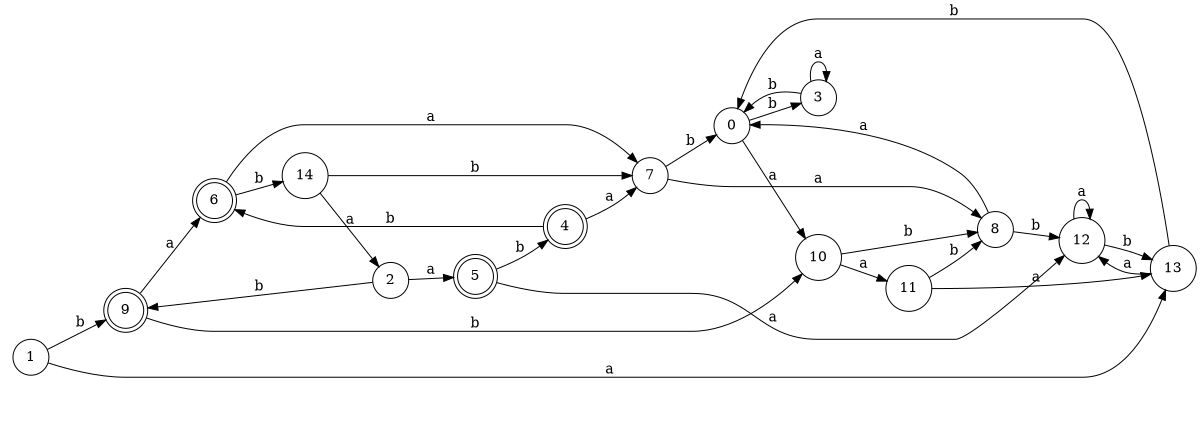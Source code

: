 digraph n12_5 {
__start0 [label="" shape="none"];

rankdir=LR;
size="8,5";

s0 [style="filled", color="black", fillcolor="white" shape="circle", label="0"];
s1 [style="filled", color="black", fillcolor="white" shape="circle", label="1"];
s2 [style="filled", color="black", fillcolor="white" shape="circle", label="2"];
s3 [style="filled", color="black", fillcolor="white" shape="circle", label="3"];
s4 [style="rounded,filled", color="black", fillcolor="white" shape="doublecircle", label="4"];
s5 [style="rounded,filled", color="black", fillcolor="white" shape="doublecircle", label="5"];
s6 [style="rounded,filled", color="black", fillcolor="white" shape="doublecircle", label="6"];
s7 [style="filled", color="black", fillcolor="white" shape="circle", label="7"];
s8 [style="filled", color="black", fillcolor="white" shape="circle", label="8"];
s9 [style="rounded,filled", color="black", fillcolor="white" shape="doublecircle", label="9"];
s10 [style="filled", color="black", fillcolor="white" shape="circle", label="10"];
s11 [style="filled", color="black", fillcolor="white" shape="circle", label="11"];
s12 [style="filled", color="black", fillcolor="white" shape="circle", label="12"];
s13 [style="filled", color="black", fillcolor="white" shape="circle", label="13"];
s14 [style="filled", color="black", fillcolor="white" shape="circle", label="14"];
s0 -> s10 [label="a"];
s0 -> s3 [label="b"];
s1 -> s13 [label="a"];
s1 -> s9 [label="b"];
s2 -> s5 [label="a"];
s2 -> s9 [label="b"];
s3 -> s3 [label="a"];
s3 -> s0 [label="b"];
s4 -> s7 [label="a"];
s4 -> s6 [label="b"];
s5 -> s12 [label="a"];
s5 -> s4 [label="b"];
s6 -> s7 [label="a"];
s6 -> s14 [label="b"];
s7 -> s8 [label="a"];
s7 -> s0 [label="b"];
s8 -> s0 [label="a"];
s8 -> s12 [label="b"];
s9 -> s6 [label="a"];
s9 -> s10 [label="b"];
s10 -> s11 [label="a"];
s10 -> s8 [label="b"];
s11 -> s13 [label="a"];
s11 -> s8 [label="b"];
s12 -> s12 [label="a"];
s12 -> s13 [label="b"];
s13 -> s12 [label="a"];
s13 -> s0 [label="b"];
s14 -> s2 [label="a"];
s14 -> s7 [label="b"];

}